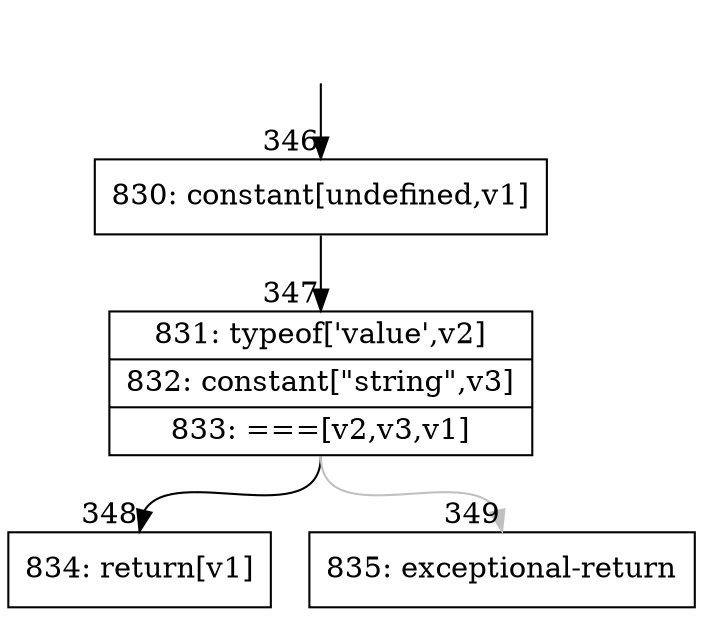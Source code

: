 digraph {
rankdir="TD"
BB_entry32[shape=none,label=""];
BB_entry32 -> BB346 [tailport=s, headport=n, headlabel="    346"]
BB346 [shape=record label="{830: constant[undefined,v1]}" ] 
BB346 -> BB347 [tailport=s, headport=n, headlabel="      347"]
BB347 [shape=record label="{831: typeof['value',v2]|832: constant[\"string\",v3]|833: ===[v2,v3,v1]}" ] 
BB347 -> BB348 [tailport=s, headport=n, headlabel="      348"]
BB347 -> BB349 [tailport=s, headport=n, color=gray, headlabel="      349"]
BB348 [shape=record label="{834: return[v1]}" ] 
BB349 [shape=record label="{835: exceptional-return}" ] 
//#$~ 616
}
